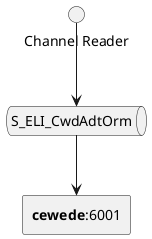 @startuml

!unquoted procedure $destination($alias, $ip="-", $port="-")
rectangle $alias as "<b>$ip</b>:<i>$port</i>"
!endprocedure
'$destination(ch_71_dst_1, cewede, 6001)

'Channel S_ELI_CwdAdtOrm, id=71
queue ch_71 as "S_ELI_CwdAdtOrm"
interface ch_71_src as "Channel Reader"
rectangle ch_71_dst_1 as "<b>cewede</b>:6001"
ch_71_src --> ch_71
ch_71 --> ch_71_dst_1

@enduml
